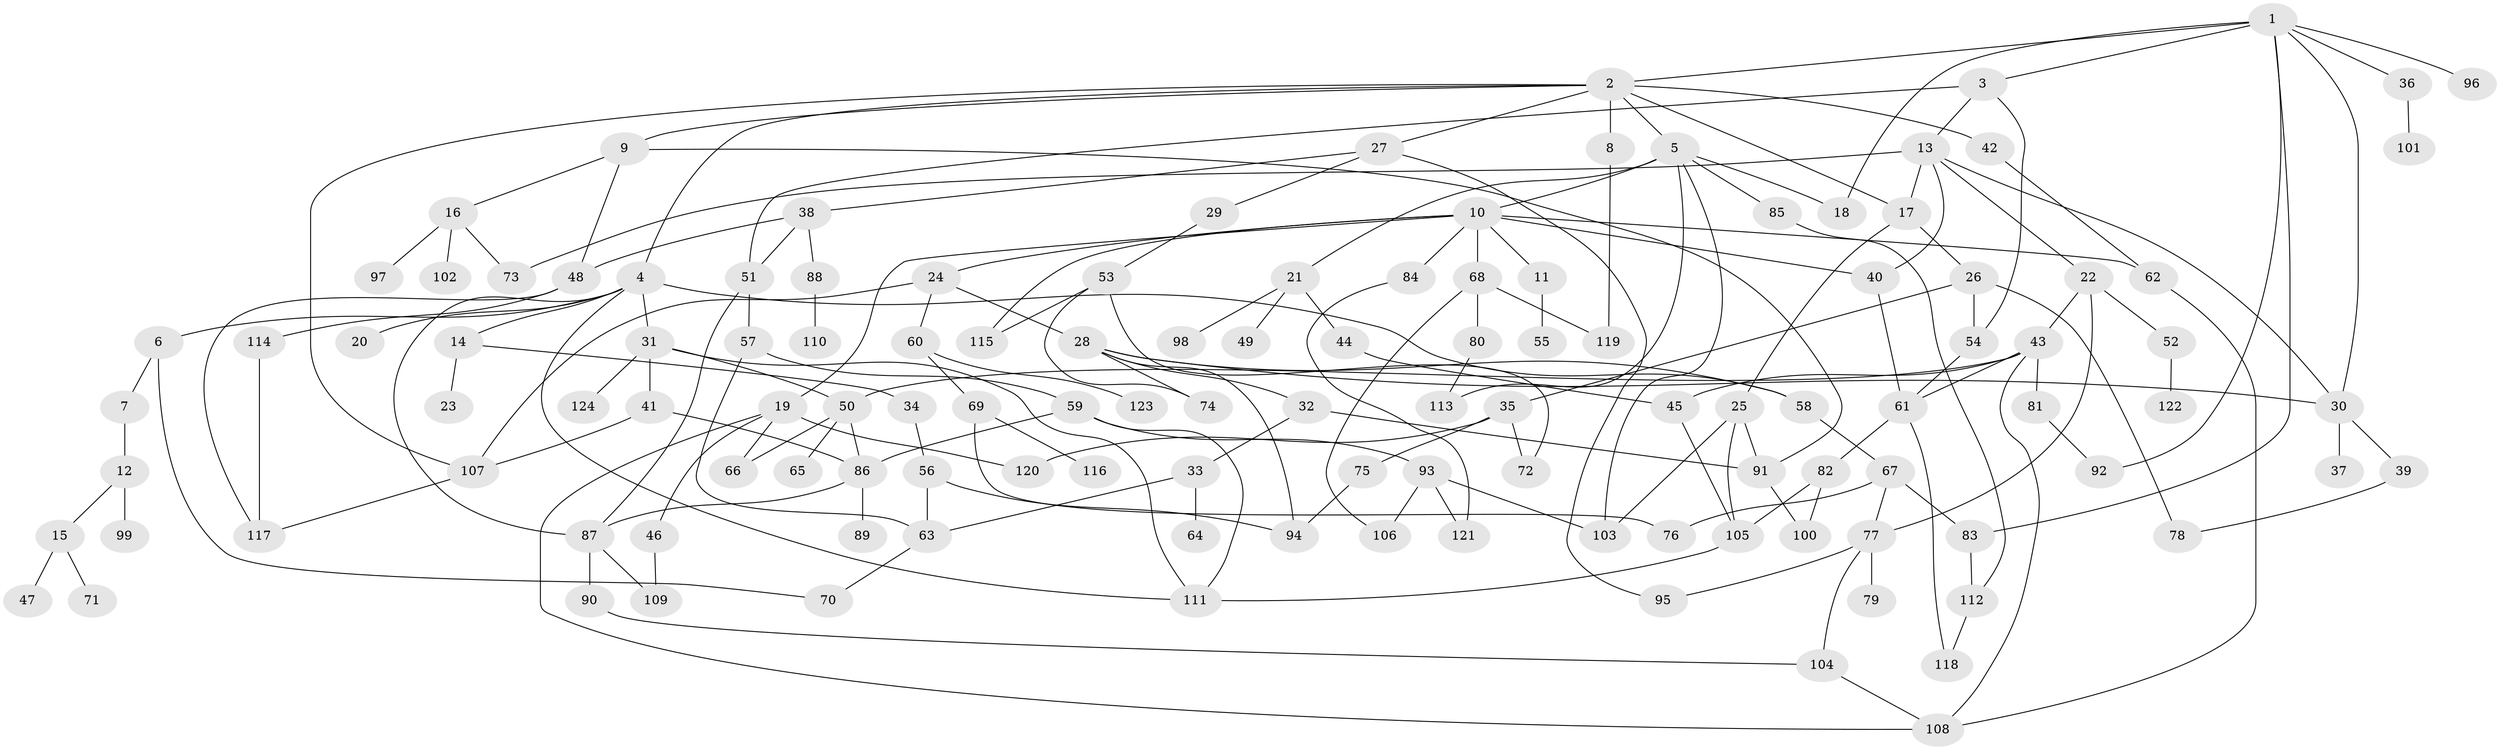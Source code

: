 // Generated by graph-tools (version 1.1) at 2025/01/03/09/25 03:01:09]
// undirected, 124 vertices, 183 edges
graph export_dot {
graph [start="1"]
  node [color=gray90,style=filled];
  1;
  2;
  3;
  4;
  5;
  6;
  7;
  8;
  9;
  10;
  11;
  12;
  13;
  14;
  15;
  16;
  17;
  18;
  19;
  20;
  21;
  22;
  23;
  24;
  25;
  26;
  27;
  28;
  29;
  30;
  31;
  32;
  33;
  34;
  35;
  36;
  37;
  38;
  39;
  40;
  41;
  42;
  43;
  44;
  45;
  46;
  47;
  48;
  49;
  50;
  51;
  52;
  53;
  54;
  55;
  56;
  57;
  58;
  59;
  60;
  61;
  62;
  63;
  64;
  65;
  66;
  67;
  68;
  69;
  70;
  71;
  72;
  73;
  74;
  75;
  76;
  77;
  78;
  79;
  80;
  81;
  82;
  83;
  84;
  85;
  86;
  87;
  88;
  89;
  90;
  91;
  92;
  93;
  94;
  95;
  96;
  97;
  98;
  99;
  100;
  101;
  102;
  103;
  104;
  105;
  106;
  107;
  108;
  109;
  110;
  111;
  112;
  113;
  114;
  115;
  116;
  117;
  118;
  119;
  120;
  121;
  122;
  123;
  124;
  1 -- 2;
  1 -- 3;
  1 -- 18;
  1 -- 30;
  1 -- 36;
  1 -- 92;
  1 -- 96;
  1 -- 83;
  2 -- 4;
  2 -- 5;
  2 -- 8;
  2 -- 9;
  2 -- 27;
  2 -- 42;
  2 -- 107;
  2 -- 17;
  3 -- 13;
  3 -- 54;
  3 -- 51;
  4 -- 6;
  4 -- 14;
  4 -- 20;
  4 -- 31;
  4 -- 58;
  4 -- 111;
  4 -- 87;
  5 -- 10;
  5 -- 21;
  5 -- 85;
  5 -- 103;
  5 -- 113;
  5 -- 18;
  6 -- 7;
  6 -- 70;
  7 -- 12;
  8 -- 119;
  9 -- 16;
  9 -- 48;
  9 -- 91;
  10 -- 11;
  10 -- 19;
  10 -- 24;
  10 -- 62;
  10 -- 68;
  10 -- 84;
  10 -- 115;
  10 -- 40;
  11 -- 55;
  12 -- 15;
  12 -- 99;
  13 -- 17;
  13 -- 22;
  13 -- 40;
  13 -- 73;
  13 -- 30;
  14 -- 23;
  14 -- 34;
  15 -- 47;
  15 -- 71;
  16 -- 97;
  16 -- 102;
  16 -- 73;
  17 -- 25;
  17 -- 26;
  19 -- 46;
  19 -- 66;
  19 -- 108;
  19 -- 120;
  21 -- 44;
  21 -- 49;
  21 -- 98;
  22 -- 43;
  22 -- 52;
  22 -- 77;
  24 -- 28;
  24 -- 60;
  24 -- 107;
  25 -- 105;
  25 -- 103;
  25 -- 91;
  26 -- 35;
  26 -- 78;
  26 -- 54;
  27 -- 29;
  27 -- 38;
  27 -- 95;
  28 -- 32;
  28 -- 74;
  28 -- 94;
  28 -- 58;
  28 -- 30;
  29 -- 53;
  30 -- 37;
  30 -- 39;
  31 -- 41;
  31 -- 50;
  31 -- 124;
  31 -- 111;
  32 -- 33;
  32 -- 91;
  33 -- 64;
  33 -- 63;
  34 -- 56;
  35 -- 75;
  35 -- 120;
  35 -- 72;
  36 -- 101;
  38 -- 51;
  38 -- 88;
  38 -- 48;
  39 -- 78;
  40 -- 61;
  41 -- 86;
  41 -- 107;
  42 -- 62;
  43 -- 81;
  43 -- 108;
  43 -- 45;
  43 -- 61;
  43 -- 50;
  44 -- 45;
  45 -- 105;
  46 -- 109;
  48 -- 114;
  48 -- 117;
  50 -- 65;
  50 -- 66;
  50 -- 86;
  51 -- 57;
  51 -- 87;
  52 -- 122;
  53 -- 72;
  53 -- 115;
  53 -- 74;
  54 -- 61;
  56 -- 63;
  56 -- 94;
  57 -- 59;
  57 -- 63;
  58 -- 67;
  59 -- 93;
  59 -- 111;
  59 -- 86;
  60 -- 69;
  60 -- 123;
  61 -- 82;
  61 -- 118;
  62 -- 108;
  63 -- 70;
  67 -- 76;
  67 -- 77;
  67 -- 83;
  68 -- 80;
  68 -- 119;
  68 -- 106;
  69 -- 116;
  69 -- 76;
  75 -- 94;
  77 -- 79;
  77 -- 95;
  77 -- 104;
  80 -- 113;
  81 -- 92;
  82 -- 100;
  82 -- 105;
  83 -- 112;
  84 -- 121;
  85 -- 112;
  86 -- 87;
  86 -- 89;
  87 -- 90;
  87 -- 109;
  88 -- 110;
  90 -- 104;
  91 -- 100;
  93 -- 106;
  93 -- 121;
  93 -- 103;
  104 -- 108;
  105 -- 111;
  107 -- 117;
  112 -- 118;
  114 -- 117;
}
